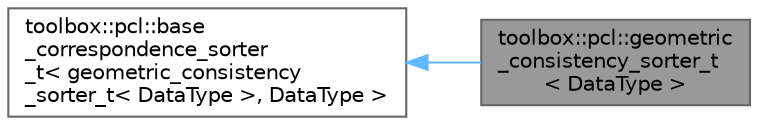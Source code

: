digraph "toolbox::pcl::geometric_consistency_sorter_t&lt; DataType &gt;"
{
 // LATEX_PDF_SIZE
  bgcolor="transparent";
  edge [fontname=Helvetica,fontsize=10,labelfontname=Helvetica,labelfontsize=10];
  node [fontname=Helvetica,fontsize=10,shape=box,height=0.2,width=0.4];
  rankdir="LR";
  Node1 [id="Node000001",label="toolbox::pcl::geometric\l_consistency_sorter_t\l\< DataType \>",height=0.2,width=0.4,color="gray40", fillcolor="grey60", style="filled", fontcolor="black",tooltip="基于几何一致性的对应关系排序器 / Geometric consistency-based correspondence sorter"];
  Node2 -> Node1 [id="edge1_Node000001_Node000002",dir="back",color="steelblue1",style="solid",tooltip=" "];
  Node2 [id="Node000002",label="toolbox::pcl::base\l_correspondence_sorter\l_t\< geometric_consistency\l_sorter_t\< DataType \>, DataType \>",height=0.2,width=0.4,color="gray40", fillcolor="white", style="filled",URL="$classtoolbox_1_1pcl_1_1base__correspondence__sorter__t.html",tooltip=" "];
}
